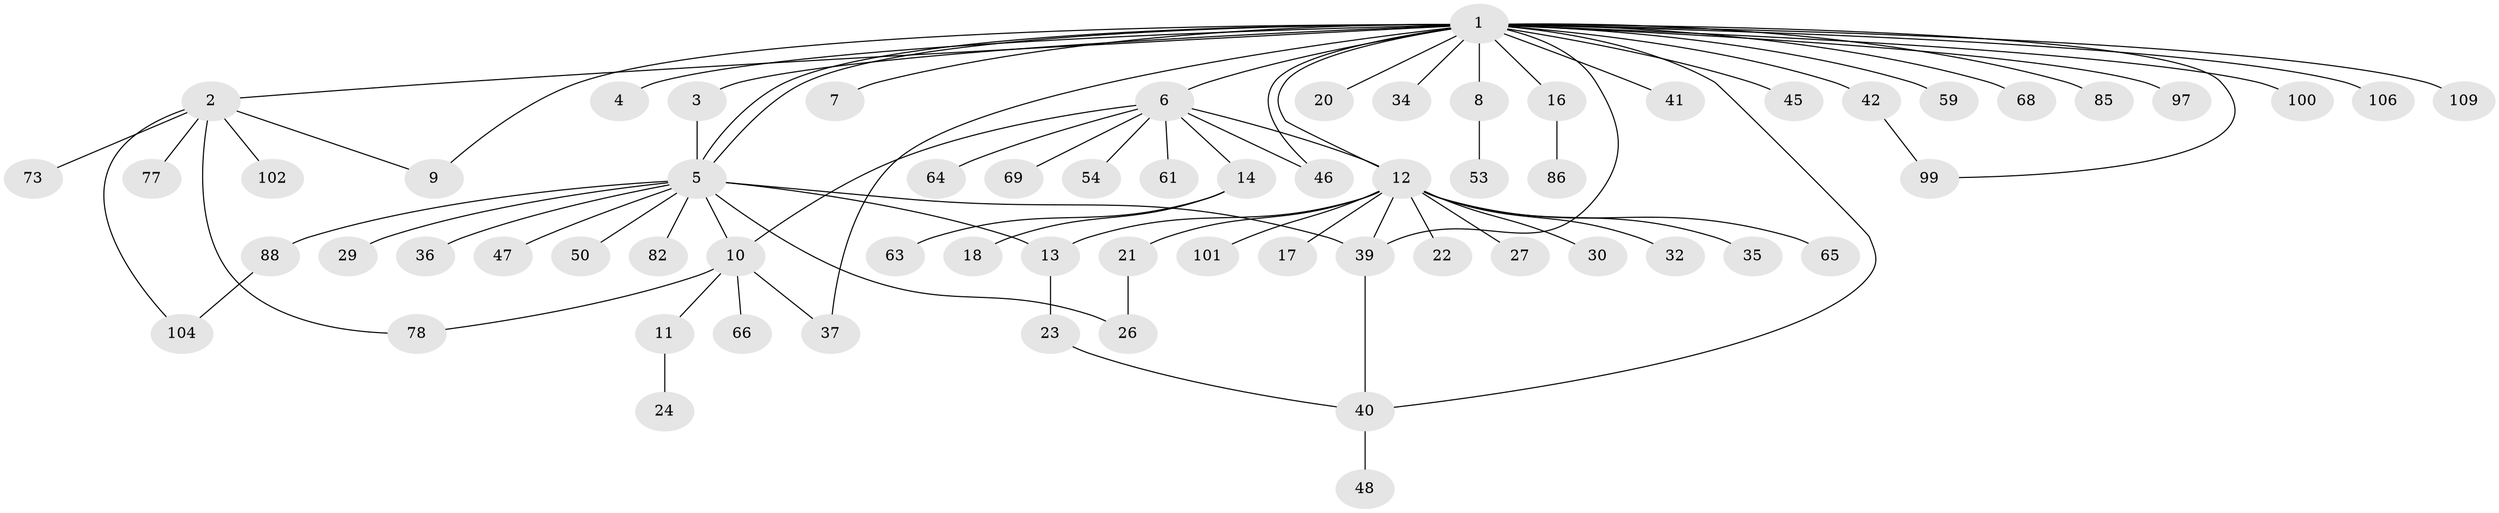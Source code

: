 // original degree distribution, {29: 0.009174311926605505, 7: 0.01834862385321101, 3: 0.12844036697247707, 1: 0.5688073394495413, 12: 0.009174311926605505, 9: 0.009174311926605505, 2: 0.1834862385321101, 14: 0.009174311926605505, 4: 0.06422018348623854}
// Generated by graph-tools (version 1.1) at 2025/18/03/04/25 18:18:17]
// undirected, 65 vertices, 80 edges
graph export_dot {
graph [start="1"]
  node [color=gray90,style=filled];
  1;
  2;
  3 [super="+25"];
  4;
  5 [super="+33+28"];
  6;
  7;
  8;
  9;
  10 [super="+19+31"];
  11 [super="+67"];
  12 [super="+38"];
  13 [super="+15"];
  14;
  16;
  17;
  18;
  20;
  21 [super="+43+60"];
  22;
  23;
  24 [super="+81"];
  26 [super="+93"];
  27 [super="+49+44"];
  29;
  30;
  32;
  34 [super="+57"];
  35;
  36;
  37 [super="+107"];
  39 [super="+103"];
  40 [super="+51"];
  41 [super="+96+56+52"];
  42;
  45;
  46 [super="+75+84"];
  47 [super="+58+74"];
  48;
  50;
  53;
  54;
  59;
  61;
  63 [super="+80"];
  64;
  65;
  66;
  68;
  69;
  73;
  77;
  78;
  82;
  85;
  86;
  88 [super="+94"];
  97;
  99;
  100;
  101;
  102;
  104;
  106;
  109;
  1 -- 2;
  1 -- 3;
  1 -- 4;
  1 -- 5;
  1 -- 5;
  1 -- 6;
  1 -- 7;
  1 -- 8;
  1 -- 9;
  1 -- 12;
  1 -- 16;
  1 -- 20;
  1 -- 34;
  1 -- 37;
  1 -- 39;
  1 -- 40;
  1 -- 41;
  1 -- 42;
  1 -- 45;
  1 -- 46 [weight=2];
  1 -- 59;
  1 -- 68;
  1 -- 85;
  1 -- 97;
  1 -- 99;
  1 -- 100;
  1 -- 106;
  1 -- 109;
  2 -- 9;
  2 -- 73;
  2 -- 77;
  2 -- 78;
  2 -- 102;
  2 -- 104;
  3 -- 5;
  5 -- 29;
  5 -- 36;
  5 -- 47;
  5 -- 50;
  5 -- 82;
  5 -- 88;
  5 -- 39;
  5 -- 26;
  5 -- 13;
  5 -- 10;
  6 -- 10;
  6 -- 12;
  6 -- 14;
  6 -- 54;
  6 -- 61;
  6 -- 64;
  6 -- 69;
  6 -- 46;
  8 -- 53;
  10 -- 11;
  10 -- 66;
  10 -- 78;
  10 -- 37;
  11 -- 24;
  12 -- 13;
  12 -- 17;
  12 -- 21;
  12 -- 22;
  12 -- 27;
  12 -- 30;
  12 -- 32;
  12 -- 35;
  12 -- 39;
  12 -- 65;
  12 -- 101;
  13 -- 23;
  14 -- 18;
  14 -- 63;
  16 -- 86;
  21 -- 26;
  23 -- 40;
  39 -- 40;
  40 -- 48;
  42 -- 99;
  88 -- 104;
}
